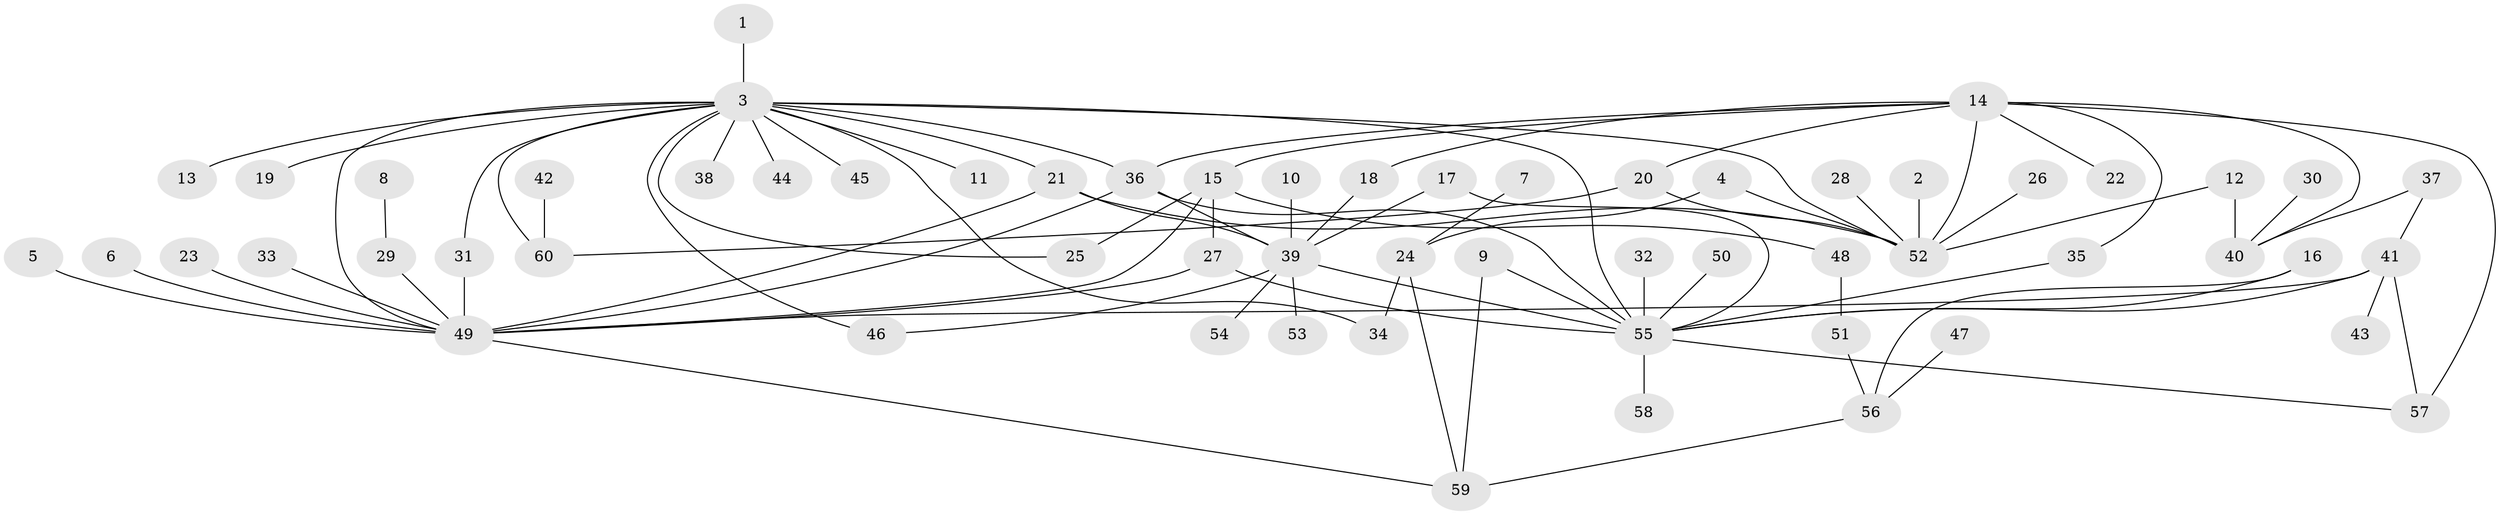 // original degree distribution, {2: 0.22297297297297297, 12: 0.013513513513513514, 19: 0.006756756756756757, 4: 0.06756756756756757, 17: 0.006756756756756757, 1: 0.5067567567567568, 16: 0.006756756756756757, 11: 0.006756756756756757, 3: 0.12162162162162163, 5: 0.02027027027027027, 7: 0.006756756756756757, 6: 0.013513513513513514}
// Generated by graph-tools (version 1.1) at 2025/36/03/04/25 23:36:40]
// undirected, 60 vertices, 87 edges
graph export_dot {
  node [color=gray90,style=filled];
  1;
  2;
  3;
  4;
  5;
  6;
  7;
  8;
  9;
  10;
  11;
  12;
  13;
  14;
  15;
  16;
  17;
  18;
  19;
  20;
  21;
  22;
  23;
  24;
  25;
  26;
  27;
  28;
  29;
  30;
  31;
  32;
  33;
  34;
  35;
  36;
  37;
  38;
  39;
  40;
  41;
  42;
  43;
  44;
  45;
  46;
  47;
  48;
  49;
  50;
  51;
  52;
  53;
  54;
  55;
  56;
  57;
  58;
  59;
  60;
  1 -- 3 [weight=1.0];
  2 -- 52 [weight=1.0];
  3 -- 11 [weight=1.0];
  3 -- 13 [weight=1.0];
  3 -- 19 [weight=1.0];
  3 -- 21 [weight=1.0];
  3 -- 25 [weight=1.0];
  3 -- 31 [weight=1.0];
  3 -- 34 [weight=1.0];
  3 -- 36 [weight=1.0];
  3 -- 38 [weight=1.0];
  3 -- 44 [weight=1.0];
  3 -- 45 [weight=1.0];
  3 -- 46 [weight=1.0];
  3 -- 49 [weight=1.0];
  3 -- 52 [weight=1.0];
  3 -- 55 [weight=1.0];
  3 -- 60 [weight=1.0];
  4 -- 24 [weight=1.0];
  4 -- 52 [weight=1.0];
  5 -- 49 [weight=1.0];
  6 -- 49 [weight=1.0];
  7 -- 24 [weight=1.0];
  8 -- 29 [weight=1.0];
  9 -- 55 [weight=1.0];
  9 -- 59 [weight=1.0];
  10 -- 39 [weight=1.0];
  12 -- 40 [weight=1.0];
  12 -- 52 [weight=1.0];
  14 -- 15 [weight=1.0];
  14 -- 18 [weight=1.0];
  14 -- 20 [weight=1.0];
  14 -- 22 [weight=1.0];
  14 -- 35 [weight=1.0];
  14 -- 36 [weight=1.0];
  14 -- 40 [weight=1.0];
  14 -- 52 [weight=1.0];
  14 -- 57 [weight=1.0];
  15 -- 25 [weight=1.0];
  15 -- 27 [weight=1.0];
  15 -- 48 [weight=1.0];
  15 -- 49 [weight=1.0];
  16 -- 55 [weight=1.0];
  16 -- 56 [weight=1.0];
  17 -- 39 [weight=1.0];
  17 -- 55 [weight=1.0];
  18 -- 39 [weight=1.0];
  20 -- 52 [weight=1.0];
  20 -- 60 [weight=1.0];
  21 -- 39 [weight=1.0];
  21 -- 49 [weight=1.0];
  21 -- 52 [weight=1.0];
  23 -- 49 [weight=1.0];
  24 -- 34 [weight=1.0];
  24 -- 59 [weight=1.0];
  26 -- 52 [weight=1.0];
  27 -- 49 [weight=1.0];
  27 -- 55 [weight=1.0];
  28 -- 52 [weight=1.0];
  29 -- 49 [weight=1.0];
  30 -- 40 [weight=1.0];
  31 -- 49 [weight=2.0];
  32 -- 55 [weight=1.0];
  33 -- 49 [weight=1.0];
  35 -- 55 [weight=1.0];
  36 -- 39 [weight=1.0];
  36 -- 49 [weight=1.0];
  36 -- 55 [weight=2.0];
  37 -- 40 [weight=1.0];
  37 -- 41 [weight=1.0];
  39 -- 46 [weight=1.0];
  39 -- 53 [weight=1.0];
  39 -- 54 [weight=1.0];
  39 -- 55 [weight=1.0];
  41 -- 43 [weight=1.0];
  41 -- 49 [weight=1.0];
  41 -- 55 [weight=1.0];
  41 -- 57 [weight=1.0];
  42 -- 60 [weight=2.0];
  47 -- 56 [weight=1.0];
  48 -- 51 [weight=1.0];
  49 -- 59 [weight=1.0];
  50 -- 55 [weight=1.0];
  51 -- 56 [weight=1.0];
  55 -- 57 [weight=1.0];
  55 -- 58 [weight=1.0];
  56 -- 59 [weight=1.0];
}
